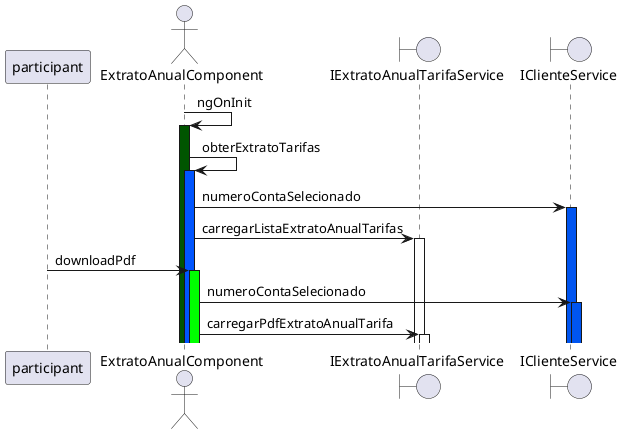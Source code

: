 @startuml
 autoactivate on 
 participant participant as Usuario
 actor ExtratoAnualComponent as ExtratoAnualComponent
 boundary IExtratoAnualTarifaService as extratoAnualService
boundary IClienteService as clienteService
ExtratoAnualComponent->ExtratoAnualComponent #005500 : ngOnInit
ExtratoAnualComponent->ExtratoAnualComponent #0055FF :obterExtratoTarifas
ExtratoAnualComponent  -> clienteService #0055F0: numeroContaSelecionado
ExtratoAnualComponent -> extratoAnualService: carregarListaExtratoAnualTarifas
Usuario -> ExtratoAnualComponent  #00FF00: downloadPdf
ExtratoAnualComponent  -> clienteService  #0055F0: numeroContaSelecionado
ExtratoAnualComponent -> extratoAnualService : carregarPdfExtratoAnualTarifa



@enduml